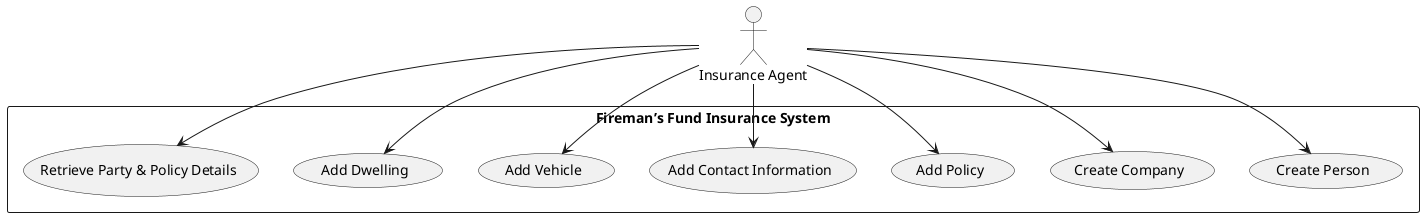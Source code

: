 @startuml
actor "Insurance Agent" as Agent

rectangle "Fireman’s Fund Insurance System" {
  (Create Person)
  (Create Company)
  (Add Policy)
  (Add Contact Information)
  (Add Vehicle)
  (Add Dwelling)
  (Retrieve Party & Policy Details)
}

Agent --> (Create Person)
Agent --> (Create Company)
Agent --> (Add Policy)
Agent --> (Add Contact Information)
Agent --> (Add Vehicle)
Agent --> (Add Dwelling)
Agent --> (Retrieve Party & Policy Details)
@enduml